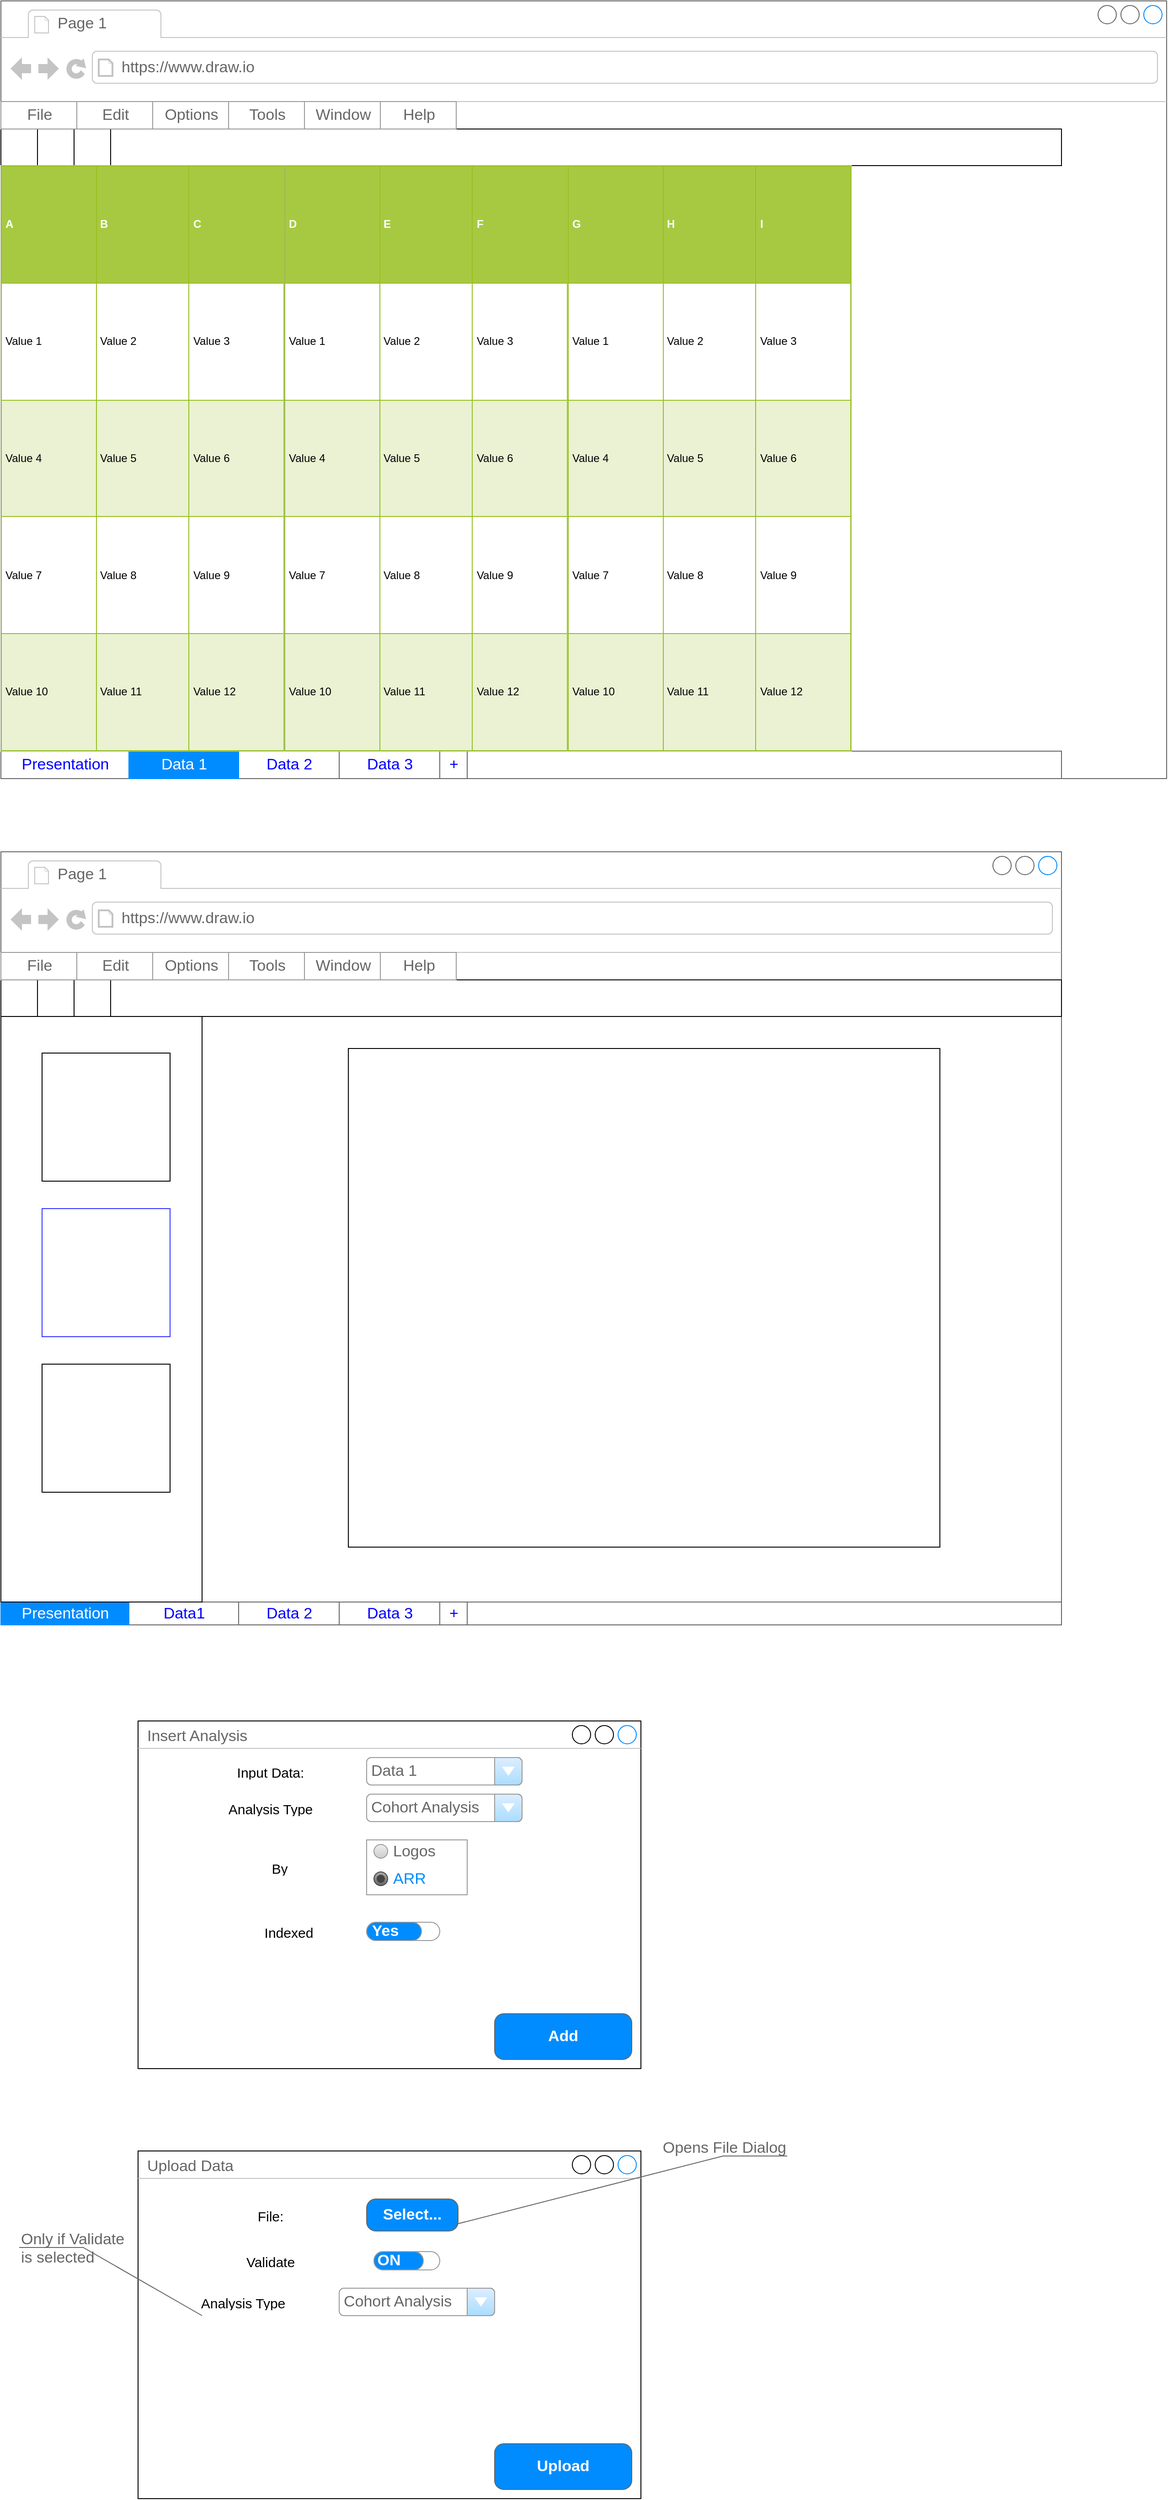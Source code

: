 <mxfile version="20.2.3" type="github">
  <diagram id="g1hcMKmjUBXz2dXKjl8z" name="Page-1">
    <mxGraphModel dx="1550" dy="852" grid="1" gridSize="10" guides="1" tooltips="1" connect="1" arrows="1" fold="1" page="1" pageScale="1" pageWidth="850" pageHeight="1100" math="0" shadow="0">
      <root>
        <mxCell id="0" />
        <mxCell id="1" parent="0" />
        <mxCell id="Z0eurx_jqAgqKmBtyaEW-46" value="" style="strokeWidth=1;shadow=0;dashed=0;align=center;html=1;shape=mxgraph.mockup.containers.browserWindow;rSize=0;strokeColor=#666666;strokeColor2=#008cff;strokeColor3=#c4c4c4;mainText=,;recursiveResize=0;" vertex="1" parent="1">
          <mxGeometry y="1040" width="1275" height="850" as="geometry" />
        </mxCell>
        <mxCell id="Z0eurx_jqAgqKmBtyaEW-47" value="Page 1" style="strokeWidth=1;shadow=0;dashed=0;align=center;html=1;shape=mxgraph.mockup.containers.anchor;fontSize=17;fontColor=#666666;align=left;" vertex="1" parent="Z0eurx_jqAgqKmBtyaEW-46">
          <mxGeometry x="60" y="12" width="110" height="26" as="geometry" />
        </mxCell>
        <mxCell id="Z0eurx_jqAgqKmBtyaEW-48" value="https://www.draw.io" style="strokeWidth=1;shadow=0;dashed=0;align=center;html=1;shape=mxgraph.mockup.containers.anchor;rSize=0;fontSize=17;fontColor=#666666;align=left;" vertex="1" parent="Z0eurx_jqAgqKmBtyaEW-46">
          <mxGeometry x="130" y="60" width="250" height="26" as="geometry" />
        </mxCell>
        <mxCell id="Z0eurx_jqAgqKmBtyaEW-50" value="" style="rounded=0;whiteSpace=wrap;html=1;" vertex="1" parent="Z0eurx_jqAgqKmBtyaEW-46">
          <mxGeometry y="140" width="1160" height="40" as="geometry" />
        </mxCell>
        <mxCell id="Z0eurx_jqAgqKmBtyaEW-54" value="" style="rounded=0;whiteSpace=wrap;html=1;" vertex="1" parent="Z0eurx_jqAgqKmBtyaEW-46">
          <mxGeometry y="140" width="40" height="40" as="geometry" />
        </mxCell>
        <mxCell id="Z0eurx_jqAgqKmBtyaEW-55" value="" style="rounded=0;whiteSpace=wrap;html=1;" vertex="1" parent="Z0eurx_jqAgqKmBtyaEW-46">
          <mxGeometry x="40" y="140" width="40" height="40" as="geometry" />
        </mxCell>
        <mxCell id="Z0eurx_jqAgqKmBtyaEW-56" value="" style="rounded=0;whiteSpace=wrap;html=1;" vertex="1" parent="Z0eurx_jqAgqKmBtyaEW-46">
          <mxGeometry x="80" y="140" width="40" height="40" as="geometry" />
        </mxCell>
        <mxCell id="Z0eurx_jqAgqKmBtyaEW-57" value="" style="strokeWidth=1;shadow=0;dashed=0;align=center;html=1;shape=mxgraph.mockup.text.rrect;rSize=0;strokeColor=#666666;" vertex="1" parent="Z0eurx_jqAgqKmBtyaEW-46">
          <mxGeometry y="820" width="1160" height="30" as="geometry" />
        </mxCell>
        <mxCell id="Z0eurx_jqAgqKmBtyaEW-58" value="&lt;div&gt;Presentation&lt;/div&gt;" style="strokeColor=inherit;fillColor=inherit;gradientColor=inherit;strokeWidth=1;shadow=0;dashed=0;align=center;html=1;shape=mxgraph.mockup.text.rrect;rSize=0;fontSize=17;fontColor=#0000ff;" vertex="1" parent="Z0eurx_jqAgqKmBtyaEW-57">
          <mxGeometry width="140" height="30" as="geometry" />
        </mxCell>
        <mxCell id="Z0eurx_jqAgqKmBtyaEW-59" value="Data 2" style="strokeColor=inherit;fillColor=inherit;gradientColor=inherit;strokeWidth=1;shadow=0;dashed=0;align=center;html=1;shape=mxgraph.mockup.text.rrect;rSize=0;fontSize=17;fontColor=#0000ff;" vertex="1" parent="Z0eurx_jqAgqKmBtyaEW-57">
          <mxGeometry x="260" width="110" height="30" as="geometry" />
        </mxCell>
        <mxCell id="Z0eurx_jqAgqKmBtyaEW-61" value="+" style="strokeColor=inherit;fillColor=inherit;gradientColor=inherit;strokeWidth=1;shadow=0;dashed=0;align=center;html=1;shape=mxgraph.mockup.text.rrect;rSize=0;fontSize=17;fontColor=#0000ff;" vertex="1" parent="Z0eurx_jqAgqKmBtyaEW-57">
          <mxGeometry x="480" width="30" height="30" as="geometry" />
        </mxCell>
        <mxCell id="Z0eurx_jqAgqKmBtyaEW-62" value="Data 3" style="strokeColor=inherit;fillColor=inherit;gradientColor=inherit;strokeWidth=1;shadow=0;dashed=0;align=center;html=1;shape=mxgraph.mockup.text.rrect;rSize=0;fontSize=17;fontColor=#0000ff;" vertex="1" parent="Z0eurx_jqAgqKmBtyaEW-57">
          <mxGeometry x="370" width="110" height="30" as="geometry" />
        </mxCell>
        <mxCell id="Z0eurx_jqAgqKmBtyaEW-60" value="&lt;div&gt;Data 1&lt;/div&gt;" style="strokeWidth=1;shadow=0;dashed=0;align=center;html=1;shape=mxgraph.mockup.text.rrect;rSize=0;fontSize=17;fontColor=#ffffff;fillColor=#008cff;strokeColor=#008cff;" vertex="1" parent="Z0eurx_jqAgqKmBtyaEW-57">
          <mxGeometry x="140" width="120" height="30" as="geometry" />
        </mxCell>
        <mxCell id="Z0eurx_jqAgqKmBtyaEW-106" value="" style="strokeWidth=1;shadow=0;dashed=0;align=center;html=1;shape=mxgraph.mockup.forms.rrect;rSize=0;strokeColor=#999999;fillColor=#FFFFFF;" vertex="1" parent="Z0eurx_jqAgqKmBtyaEW-46">
          <mxGeometry y="110" width="498" height="30" as="geometry" />
        </mxCell>
        <mxCell id="Z0eurx_jqAgqKmBtyaEW-107" value="File" style="strokeColor=inherit;fillColor=inherit;gradientColor=inherit;strokeWidth=1;shadow=0;dashed=0;align=center;html=1;shape=mxgraph.mockup.forms.rrect;rSize=0;fontSize=17;fontColor=#666666;" vertex="1" parent="Z0eurx_jqAgqKmBtyaEW-106">
          <mxGeometry width="83" height="30" as="geometry" />
        </mxCell>
        <mxCell id="Z0eurx_jqAgqKmBtyaEW-108" value="Edit" style="strokeColor=inherit;fillColor=inherit;gradientColor=inherit;strokeWidth=1;shadow=0;dashed=0;align=center;html=1;shape=mxgraph.mockup.forms.rrect;rSize=0;fontSize=17;fontColor=#666666;" vertex="1" parent="Z0eurx_jqAgqKmBtyaEW-106">
          <mxGeometry x="83" width="83" height="30" as="geometry" />
        </mxCell>
        <mxCell id="Z0eurx_jqAgqKmBtyaEW-109" value="Options" style="strokeColor=inherit;fillColor=inherit;gradientColor=inherit;strokeWidth=1;shadow=0;dashed=0;align=center;html=1;shape=mxgraph.mockup.forms.rrect;rSize=0;fontSize=17;fontColor=#666666;" vertex="1" parent="Z0eurx_jqAgqKmBtyaEW-106">
          <mxGeometry x="166" width="83" height="30" as="geometry" />
        </mxCell>
        <mxCell id="Z0eurx_jqAgqKmBtyaEW-110" value="Tools" style="strokeColor=inherit;fillColor=inherit;gradientColor=inherit;strokeWidth=1;shadow=0;dashed=0;align=center;html=1;shape=mxgraph.mockup.forms.rrect;rSize=0;fontSize=17;fontColor=#666666;" vertex="1" parent="Z0eurx_jqAgqKmBtyaEW-106">
          <mxGeometry x="249" width="83" height="30" as="geometry" />
        </mxCell>
        <mxCell id="Z0eurx_jqAgqKmBtyaEW-111" value="Window" style="strokeColor=inherit;fillColor=inherit;gradientColor=inherit;strokeWidth=1;shadow=0;dashed=0;align=center;html=1;shape=mxgraph.mockup.forms.rrect;rSize=0;fontSize=17;fontColor=#666666;" vertex="1" parent="Z0eurx_jqAgqKmBtyaEW-106">
          <mxGeometry x="332" width="83" height="30" as="geometry" />
        </mxCell>
        <mxCell id="Z0eurx_jqAgqKmBtyaEW-112" value="Help" style="strokeColor=inherit;fillColor=inherit;gradientColor=inherit;strokeWidth=1;shadow=0;dashed=0;align=center;html=1;shape=mxgraph.mockup.forms.rrect;rSize=0;fontSize=17;fontColor=#666666;" vertex="1" parent="Z0eurx_jqAgqKmBtyaEW-106">
          <mxGeometry x="415" width="83" height="30" as="geometry" />
        </mxCell>
        <mxCell id="Z0eurx_jqAgqKmBtyaEW-174" value="&lt;table style=&quot;width:100%;height:100%;border-collapse:collapse;&quot; width=&quot;100%&quot; height=&quot;100%&quot; cellpadding=&quot;4&quot; border=&quot;1&quot;&gt;&lt;tbody&gt;&lt;tr style=&quot;background-color:#A7C942;color:#ffffff;border:1px solid #98bf21;&quot;&gt;&lt;th align=&quot;left&quot;&gt;A&lt;/th&gt;&lt;th align=&quot;left&quot;&gt;B&lt;/th&gt;&lt;th align=&quot;left&quot;&gt;C&lt;br&gt;&lt;/th&gt;&lt;/tr&gt;&lt;tr style=&quot;border:1px solid #98bf21;&quot;&gt;&lt;td&gt;Value 1&lt;/td&gt;&lt;td&gt;Value 2&lt;/td&gt;&lt;td&gt;Value 3&lt;/td&gt;&lt;/tr&gt;&lt;tr style=&quot;background-color:#EAF2D3;border:1px solid #98bf21;&quot;&gt;&lt;td&gt;Value 4&lt;/td&gt;&lt;td&gt;Value 5&lt;/td&gt;&lt;td&gt;Value 6&lt;/td&gt;&lt;/tr&gt;&lt;tr style=&quot;border:1px solid #98bf21;&quot;&gt;&lt;td&gt;Value 7&lt;/td&gt;&lt;td&gt;Value 8&lt;/td&gt;&lt;td&gt;Value 9&lt;/td&gt;&lt;/tr&gt;&lt;tr style=&quot;background-color:#EAF2D3;border:1px solid #98bf21;&quot;&gt;&lt;td&gt;Value 10&lt;/td&gt;&lt;td&gt;Value 11&lt;/td&gt;&lt;td&gt;Value 12&lt;/td&gt;&lt;/tr&gt;&lt;/tbody&gt;&lt;/table&gt;" style="text;html=1;strokeColor=#c0c0c0;fillColor=#ffffff;overflow=fill;rounded=0;" vertex="1" parent="Z0eurx_jqAgqKmBtyaEW-46">
          <mxGeometry y="180" width="310" height="640" as="geometry" />
        </mxCell>
        <mxCell id="Z0eurx_jqAgqKmBtyaEW-197" value="&lt;table style=&quot;width:100%;height:100%;border-collapse:collapse;&quot; width=&quot;100%&quot; height=&quot;100%&quot; cellpadding=&quot;4&quot; border=&quot;1&quot;&gt;&lt;tbody&gt;&lt;tr style=&quot;background-color:#A7C942;color:#ffffff;border:1px solid #98bf21;&quot;&gt;&lt;th align=&quot;left&quot;&gt;D&lt;/th&gt;&lt;th align=&quot;left&quot;&gt;E&lt;br&gt;&lt;/th&gt;&lt;th align=&quot;left&quot;&gt;F&lt;br&gt;&lt;/th&gt;&lt;/tr&gt;&lt;tr style=&quot;border:1px solid #98bf21;&quot;&gt;&lt;td&gt;Value 1&lt;/td&gt;&lt;td&gt;Value 2&lt;/td&gt;&lt;td&gt;Value 3&lt;/td&gt;&lt;/tr&gt;&lt;tr style=&quot;background-color:#EAF2D3;border:1px solid #98bf21;&quot;&gt;&lt;td&gt;Value 4&lt;/td&gt;&lt;td&gt;Value 5&lt;/td&gt;&lt;td&gt;Value 6&lt;/td&gt;&lt;/tr&gt;&lt;tr style=&quot;border:1px solid #98bf21;&quot;&gt;&lt;td&gt;Value 7&lt;/td&gt;&lt;td&gt;Value 8&lt;/td&gt;&lt;td&gt;Value 9&lt;/td&gt;&lt;/tr&gt;&lt;tr style=&quot;background-color:#EAF2D3;border:1px solid #98bf21;&quot;&gt;&lt;td&gt;Value 10&lt;/td&gt;&lt;td&gt;Value 11&lt;/td&gt;&lt;td&gt;Value 12&lt;/td&gt;&lt;/tr&gt;&lt;/tbody&gt;&lt;/table&gt;" style="text;html=1;strokeColor=#c0c0c0;fillColor=#ffffff;overflow=fill;rounded=0;" vertex="1" parent="Z0eurx_jqAgqKmBtyaEW-46">
          <mxGeometry x="310" y="180" width="310" height="640" as="geometry" />
        </mxCell>
        <mxCell id="Z0eurx_jqAgqKmBtyaEW-198" value="&lt;table style=&quot;width:100%;height:100%;border-collapse:collapse;&quot; width=&quot;100%&quot; height=&quot;100%&quot; cellpadding=&quot;4&quot; border=&quot;1&quot;&gt;&lt;tbody&gt;&lt;tr style=&quot;background-color:#A7C942;color:#ffffff;border:1px solid #98bf21;&quot;&gt;&lt;th align=&quot;left&quot;&gt;G&lt;/th&gt;&lt;th align=&quot;left&quot;&gt;H&lt;/th&gt;&lt;th align=&quot;left&quot;&gt;I&lt;br&gt;&lt;/th&gt;&lt;/tr&gt;&lt;tr style=&quot;border:1px solid #98bf21;&quot;&gt;&lt;td&gt;Value 1&lt;/td&gt;&lt;td&gt;Value 2&lt;/td&gt;&lt;td&gt;Value 3&lt;/td&gt;&lt;/tr&gt;&lt;tr style=&quot;background-color:#EAF2D3;border:1px solid #98bf21;&quot;&gt;&lt;td&gt;Value 4&lt;/td&gt;&lt;td&gt;Value 5&lt;/td&gt;&lt;td&gt;Value 6&lt;/td&gt;&lt;/tr&gt;&lt;tr style=&quot;border:1px solid #98bf21;&quot;&gt;&lt;td&gt;Value 7&lt;/td&gt;&lt;td&gt;Value 8&lt;/td&gt;&lt;td&gt;Value 9&lt;/td&gt;&lt;/tr&gt;&lt;tr style=&quot;background-color:#EAF2D3;border:1px solid #98bf21;&quot;&gt;&lt;td&gt;Value 10&lt;/td&gt;&lt;td&gt;Value 11&lt;/td&gt;&lt;td&gt;Value 12&lt;/td&gt;&lt;/tr&gt;&lt;/tbody&gt;&lt;/table&gt;" style="text;html=1;strokeColor=#c0c0c0;fillColor=#ffffff;overflow=fill;rounded=0;" vertex="1" parent="Z0eurx_jqAgqKmBtyaEW-46">
          <mxGeometry x="620" y="180" width="310" height="640" as="geometry" />
        </mxCell>
        <mxCell id="Z0eurx_jqAgqKmBtyaEW-200" value="" style="strokeWidth=1;shadow=0;dashed=0;align=center;html=1;shape=mxgraph.mockup.containers.browserWindow;rSize=0;strokeColor=#666666;strokeColor2=#008cff;strokeColor3=#c4c4c4;mainText=,;recursiveResize=0;" vertex="1" parent="1">
          <mxGeometry y="1970" width="1160" height="845" as="geometry" />
        </mxCell>
        <mxCell id="Z0eurx_jqAgqKmBtyaEW-201" value="Page 1" style="strokeWidth=1;shadow=0;dashed=0;align=center;html=1;shape=mxgraph.mockup.containers.anchor;fontSize=17;fontColor=#666666;align=left;" vertex="1" parent="Z0eurx_jqAgqKmBtyaEW-200">
          <mxGeometry x="60" y="12" width="110" height="26" as="geometry" />
        </mxCell>
        <mxCell id="Z0eurx_jqAgqKmBtyaEW-202" value="https://www.draw.io" style="strokeWidth=1;shadow=0;dashed=0;align=center;html=1;shape=mxgraph.mockup.containers.anchor;rSize=0;fontSize=17;fontColor=#666666;align=left;" vertex="1" parent="Z0eurx_jqAgqKmBtyaEW-200">
          <mxGeometry x="130" y="60" width="250" height="26" as="geometry" />
        </mxCell>
        <mxCell id="Z0eurx_jqAgqKmBtyaEW-203" value="" style="rounded=0;whiteSpace=wrap;html=1;" vertex="1" parent="Z0eurx_jqAgqKmBtyaEW-200">
          <mxGeometry y="140" width="1160" height="40" as="geometry" />
        </mxCell>
        <mxCell id="Z0eurx_jqAgqKmBtyaEW-204" value="" style="rounded=0;whiteSpace=wrap;html=1;" vertex="1" parent="Z0eurx_jqAgqKmBtyaEW-200">
          <mxGeometry y="140" width="40" height="40" as="geometry" />
        </mxCell>
        <mxCell id="Z0eurx_jqAgqKmBtyaEW-205" value="" style="rounded=0;whiteSpace=wrap;html=1;" vertex="1" parent="Z0eurx_jqAgqKmBtyaEW-200">
          <mxGeometry x="40" y="140" width="40" height="40" as="geometry" />
        </mxCell>
        <mxCell id="Z0eurx_jqAgqKmBtyaEW-206" value="" style="rounded=0;whiteSpace=wrap;html=1;" vertex="1" parent="Z0eurx_jqAgqKmBtyaEW-200">
          <mxGeometry x="80" y="140" width="40" height="40" as="geometry" />
        </mxCell>
        <mxCell id="Z0eurx_jqAgqKmBtyaEW-207" value="" style="strokeWidth=1;shadow=0;dashed=0;align=center;html=1;shape=mxgraph.mockup.text.rrect;rSize=0;strokeColor=#666666;" vertex="1" parent="Z0eurx_jqAgqKmBtyaEW-200">
          <mxGeometry y="820" width="1160" height="25" as="geometry" />
        </mxCell>
        <mxCell id="Z0eurx_jqAgqKmBtyaEW-208" value="Data1" style="strokeColor=inherit;fillColor=inherit;gradientColor=inherit;strokeWidth=1;shadow=0;dashed=0;align=center;html=1;shape=mxgraph.mockup.text.rrect;rSize=0;fontSize=17;fontColor=#0000ff;" vertex="1" parent="Z0eurx_jqAgqKmBtyaEW-207">
          <mxGeometry x="140" width="120" height="25" as="geometry" />
        </mxCell>
        <mxCell id="Z0eurx_jqAgqKmBtyaEW-209" value="Data 2" style="strokeColor=inherit;fillColor=inherit;gradientColor=inherit;strokeWidth=1;shadow=0;dashed=0;align=center;html=1;shape=mxgraph.mockup.text.rrect;rSize=0;fontSize=17;fontColor=#0000ff;" vertex="1" parent="Z0eurx_jqAgqKmBtyaEW-207">
          <mxGeometry x="260" width="110" height="25" as="geometry" />
        </mxCell>
        <mxCell id="Z0eurx_jqAgqKmBtyaEW-210" value="Presentation" style="strokeWidth=1;shadow=0;dashed=0;align=center;html=1;shape=mxgraph.mockup.text.rrect;rSize=0;fontSize=17;fontColor=#ffffff;fillColor=#008cff;strokeColor=#008cff;" vertex="1" parent="Z0eurx_jqAgqKmBtyaEW-207">
          <mxGeometry width="140" height="25" as="geometry" />
        </mxCell>
        <mxCell id="Z0eurx_jqAgqKmBtyaEW-211" value="+" style="strokeColor=inherit;fillColor=inherit;gradientColor=inherit;strokeWidth=1;shadow=0;dashed=0;align=center;html=1;shape=mxgraph.mockup.text.rrect;rSize=0;fontSize=17;fontColor=#0000ff;" vertex="1" parent="Z0eurx_jqAgqKmBtyaEW-207">
          <mxGeometry x="480" width="30" height="25" as="geometry" />
        </mxCell>
        <mxCell id="Z0eurx_jqAgqKmBtyaEW-212" value="Data 3" style="strokeColor=inherit;fillColor=inherit;gradientColor=inherit;strokeWidth=1;shadow=0;dashed=0;align=center;html=1;shape=mxgraph.mockup.text.rrect;rSize=0;fontSize=17;fontColor=#0000ff;" vertex="1" parent="Z0eurx_jqAgqKmBtyaEW-207">
          <mxGeometry x="370" width="110" height="25" as="geometry" />
        </mxCell>
        <mxCell id="Z0eurx_jqAgqKmBtyaEW-213" value="" style="rounded=0;whiteSpace=wrap;html=1;" vertex="1" parent="Z0eurx_jqAgqKmBtyaEW-200">
          <mxGeometry x="380" y="215" width="647" height="545" as="geometry" />
        </mxCell>
        <mxCell id="Z0eurx_jqAgqKmBtyaEW-214" value="" style="rounded=0;whiteSpace=wrap;html=1;" vertex="1" parent="Z0eurx_jqAgqKmBtyaEW-200">
          <mxGeometry y="180" width="220" height="640" as="geometry" />
        </mxCell>
        <mxCell id="Z0eurx_jqAgqKmBtyaEW-215" value="" style="whiteSpace=wrap;html=1;aspect=fixed;" vertex="1" parent="Z0eurx_jqAgqKmBtyaEW-200">
          <mxGeometry x="45" y="220" width="140" height="140" as="geometry" />
        </mxCell>
        <mxCell id="Z0eurx_jqAgqKmBtyaEW-216" value="" style="whiteSpace=wrap;html=1;aspect=fixed;strokeColor=#3333FF;" vertex="1" parent="Z0eurx_jqAgqKmBtyaEW-200">
          <mxGeometry x="45" y="390" width="140" height="140" as="geometry" />
        </mxCell>
        <mxCell id="Z0eurx_jqAgqKmBtyaEW-217" value="" style="whiteSpace=wrap;html=1;aspect=fixed;" vertex="1" parent="Z0eurx_jqAgqKmBtyaEW-200">
          <mxGeometry x="45" y="560" width="140" height="140" as="geometry" />
        </mxCell>
        <mxCell id="Z0eurx_jqAgqKmBtyaEW-218" value="" style="strokeWidth=1;shadow=0;dashed=0;align=center;html=1;shape=mxgraph.mockup.forms.rrect;rSize=0;strokeColor=#999999;fillColor=#FFFFFF;" vertex="1" parent="Z0eurx_jqAgqKmBtyaEW-200">
          <mxGeometry y="110" width="498" height="30" as="geometry" />
        </mxCell>
        <mxCell id="Z0eurx_jqAgqKmBtyaEW-219" value="File" style="strokeColor=inherit;fillColor=inherit;gradientColor=inherit;strokeWidth=1;shadow=0;dashed=0;align=center;html=1;shape=mxgraph.mockup.forms.rrect;rSize=0;fontSize=17;fontColor=#666666;" vertex="1" parent="Z0eurx_jqAgqKmBtyaEW-218">
          <mxGeometry width="83" height="30" as="geometry" />
        </mxCell>
        <mxCell id="Z0eurx_jqAgqKmBtyaEW-220" value="Edit" style="strokeColor=inherit;fillColor=inherit;gradientColor=inherit;strokeWidth=1;shadow=0;dashed=0;align=center;html=1;shape=mxgraph.mockup.forms.rrect;rSize=0;fontSize=17;fontColor=#666666;" vertex="1" parent="Z0eurx_jqAgqKmBtyaEW-218">
          <mxGeometry x="83" width="83" height="30" as="geometry" />
        </mxCell>
        <mxCell id="Z0eurx_jqAgqKmBtyaEW-221" value="Options" style="strokeColor=inherit;fillColor=inherit;gradientColor=inherit;strokeWidth=1;shadow=0;dashed=0;align=center;html=1;shape=mxgraph.mockup.forms.rrect;rSize=0;fontSize=17;fontColor=#666666;" vertex="1" parent="Z0eurx_jqAgqKmBtyaEW-218">
          <mxGeometry x="166" width="83" height="30" as="geometry" />
        </mxCell>
        <mxCell id="Z0eurx_jqAgqKmBtyaEW-222" value="Tools" style="strokeColor=inherit;fillColor=inherit;gradientColor=inherit;strokeWidth=1;shadow=0;dashed=0;align=center;html=1;shape=mxgraph.mockup.forms.rrect;rSize=0;fontSize=17;fontColor=#666666;" vertex="1" parent="Z0eurx_jqAgqKmBtyaEW-218">
          <mxGeometry x="249" width="83" height="30" as="geometry" />
        </mxCell>
        <mxCell id="Z0eurx_jqAgqKmBtyaEW-223" value="Window" style="strokeColor=inherit;fillColor=inherit;gradientColor=inherit;strokeWidth=1;shadow=0;dashed=0;align=center;html=1;shape=mxgraph.mockup.forms.rrect;rSize=0;fontSize=17;fontColor=#666666;" vertex="1" parent="Z0eurx_jqAgqKmBtyaEW-218">
          <mxGeometry x="332" width="83" height="30" as="geometry" />
        </mxCell>
        <mxCell id="Z0eurx_jqAgqKmBtyaEW-224" value="Help" style="strokeColor=inherit;fillColor=inherit;gradientColor=inherit;strokeWidth=1;shadow=0;dashed=0;align=center;html=1;shape=mxgraph.mockup.forms.rrect;rSize=0;fontSize=17;fontColor=#666666;" vertex="1" parent="Z0eurx_jqAgqKmBtyaEW-218">
          <mxGeometry x="415" width="83" height="30" as="geometry" />
        </mxCell>
        <mxCell id="Z0eurx_jqAgqKmBtyaEW-225" value="Insert Analysis" style="strokeWidth=1;shadow=0;dashed=0;align=center;html=1;shape=mxgraph.mockup.containers.window;align=left;verticalAlign=top;spacingLeft=8;strokeColor2=#008cff;strokeColor3=#c4c4c4;fontColor=#666666;mainText=;fontSize=17;labelBackgroundColor=none;fillColor=#FFFFFF;" vertex="1" parent="1">
          <mxGeometry x="150" y="2920" width="550" height="380" as="geometry" />
        </mxCell>
        <mxCell id="Z0eurx_jqAgqKmBtyaEW-226" value="&lt;div&gt;Data 1&lt;/div&gt;" style="strokeWidth=1;shadow=0;dashed=0;align=center;html=1;shape=mxgraph.mockup.forms.comboBox;strokeColor=#999999;fillColor=#ddeeff;align=left;fillColor2=#aaddff;mainText=;fontColor=#666666;fontSize=17;spacingLeft=3;" vertex="1" parent="1">
          <mxGeometry x="400" y="2960" width="170" height="30" as="geometry" />
        </mxCell>
        <UserObject label="Input Data:" placeholders="1" name="Variable" id="Z0eurx_jqAgqKmBtyaEW-230">
          <mxCell style="text;html=1;strokeColor=none;fillColor=none;align=center;verticalAlign=middle;whiteSpace=wrap;overflow=hidden;fontSize=15;" vertex="1" parent="1">
            <mxGeometry x="220" y="2965" width="150" height="20" as="geometry" />
          </mxCell>
        </UserObject>
        <mxCell id="Z0eurx_jqAgqKmBtyaEW-231" value="Cohort Analysis" style="strokeWidth=1;shadow=0;dashed=0;align=center;html=1;shape=mxgraph.mockup.forms.comboBox;strokeColor=#999999;fillColor=#ddeeff;align=left;fillColor2=#aaddff;mainText=;fontColor=#666666;fontSize=17;spacingLeft=3;" vertex="1" parent="1">
          <mxGeometry x="400" y="3000" width="170" height="30" as="geometry" />
        </mxCell>
        <UserObject label="Analysis Type" placeholders="1" name="Variable" id="Z0eurx_jqAgqKmBtyaEW-232">
          <mxCell style="text;html=1;strokeColor=none;fillColor=none;align=center;verticalAlign=middle;whiteSpace=wrap;overflow=hidden;fontSize=15;" vertex="1" parent="1">
            <mxGeometry x="220" y="3005" width="150" height="20" as="geometry" />
          </mxCell>
        </UserObject>
        <mxCell id="Z0eurx_jqAgqKmBtyaEW-233" value="Add" style="strokeWidth=1;shadow=0;dashed=0;align=center;html=1;shape=mxgraph.mockup.buttons.button;strokeColor=#666666;fontColor=#ffffff;mainText=;buttonStyle=round;fontSize=17;fontStyle=1;fillColor=#008cff;whiteSpace=wrap;" vertex="1" parent="1">
          <mxGeometry x="540" y="3240" width="150" height="50" as="geometry" />
        </mxCell>
        <mxCell id="Z0eurx_jqAgqKmBtyaEW-234" value="" style="strokeWidth=1;shadow=0;dashed=0;align=center;html=1;shape=mxgraph.mockup.forms.rrect;rSize=0;strokeColor=#999999;fillColor=#ffffff;recursiveResize=0;fontSize=15;" vertex="1" parent="1">
          <mxGeometry x="400" y="3050" width="110" height="60" as="geometry" />
        </mxCell>
        <mxCell id="Z0eurx_jqAgqKmBtyaEW-236" value="Logos" style="shape=ellipse;rSize=0;fillColor=#eeeeee;strokeColor=#999999;gradientColor=#cccccc;html=1;align=left;spacingLeft=4;fontSize=17;fontColor=#666666;labelPosition=right;" vertex="1" parent="Z0eurx_jqAgqKmBtyaEW-234">
          <mxGeometry x="8" y="5" width="15" height="15" as="geometry" />
        </mxCell>
        <mxCell id="Z0eurx_jqAgqKmBtyaEW-237" value="ARR" style="shape=ellipse;rSize=0;fillColor=#aaaaaa;strokeColor=#444444;gradientColor=#666666;html=1;align=left;spacingLeft=4;fontSize=17;fontColor=#008cff;labelPosition=right;" vertex="1" parent="Z0eurx_jqAgqKmBtyaEW-234">
          <mxGeometry x="8" y="35" width="15" height="15" as="geometry" />
        </mxCell>
        <mxCell id="Z0eurx_jqAgqKmBtyaEW-238" value="" style="shape=ellipse;fillColor=#444444;strokeColor=none;html=1;fontSize=15;" vertex="1" parent="Z0eurx_jqAgqKmBtyaEW-237">
          <mxGeometry x="3" y="3" width="9" height="9" as="geometry" />
        </mxCell>
        <UserObject label="By" placeholders="1" name="Variable" id="Z0eurx_jqAgqKmBtyaEW-242">
          <mxCell style="text;html=1;strokeColor=none;fillColor=none;align=center;verticalAlign=middle;whiteSpace=wrap;overflow=hidden;fontSize=15;" vertex="1" parent="1">
            <mxGeometry x="230" y="3070" width="150" height="20" as="geometry" />
          </mxCell>
        </UserObject>
        <UserObject label="Indexed" placeholders="1" name="Variable" id="Z0eurx_jqAgqKmBtyaEW-243">
          <mxCell style="text;html=1;strokeColor=none;fillColor=none;align=center;verticalAlign=middle;whiteSpace=wrap;overflow=hidden;fontSize=15;" vertex="1" parent="1">
            <mxGeometry x="240" y="3140" width="150" height="20" as="geometry" />
          </mxCell>
        </UserObject>
        <mxCell id="Z0eurx_jqAgqKmBtyaEW-244" value="Yes" style="strokeWidth=1;shadow=0;dashed=0;align=center;html=1;shape=mxgraph.mockup.buttons.onOffButton;gradientColor=none;strokeColor=#999999;buttonState=on;fillColor2=#008cff;fontColor=#ffffff;fontSize=17;mainText=;spacingRight=40;fontStyle=1;" vertex="1" parent="1">
          <mxGeometry x="400" y="3140" width="80" height="20" as="geometry" />
        </mxCell>
        <mxCell id="Z0eurx_jqAgqKmBtyaEW-245" value="Upload Data" style="strokeWidth=1;shadow=0;dashed=0;align=center;html=1;shape=mxgraph.mockup.containers.window;align=left;verticalAlign=top;spacingLeft=8;strokeColor2=#008cff;strokeColor3=#c4c4c4;fontColor=#666666;mainText=;fontSize=17;labelBackgroundColor=none;fillColor=#FFFFFF;" vertex="1" parent="1">
          <mxGeometry x="150" y="3390" width="550" height="380" as="geometry" />
        </mxCell>
        <UserObject label="File:" placeholders="1" name="Variable" id="Z0eurx_jqAgqKmBtyaEW-246">
          <mxCell style="text;html=1;strokeColor=none;fillColor=none;align=center;verticalAlign=middle;whiteSpace=wrap;overflow=hidden;fontSize=15;" vertex="1" parent="1">
            <mxGeometry x="220" y="3450" width="150" height="20" as="geometry" />
          </mxCell>
        </UserObject>
        <mxCell id="Z0eurx_jqAgqKmBtyaEW-247" value="Select..." style="strokeWidth=1;shadow=0;dashed=0;align=center;html=1;shape=mxgraph.mockup.buttons.button;strokeColor=#666666;fontColor=#ffffff;mainText=;buttonStyle=round;fontSize=17;fontStyle=1;fillColor=#008cff;whiteSpace=wrap;" vertex="1" parent="1">
          <mxGeometry x="400" y="3442.5" width="100" height="35" as="geometry" />
        </mxCell>
        <UserObject label="Validate" placeholders="1" name="Variable" id="Z0eurx_jqAgqKmBtyaEW-248">
          <mxCell style="text;html=1;strokeColor=none;fillColor=none;align=center;verticalAlign=middle;whiteSpace=wrap;overflow=hidden;fontSize=15;" vertex="1" parent="1">
            <mxGeometry x="220" y="3500" width="150" height="20" as="geometry" />
          </mxCell>
        </UserObject>
        <mxCell id="Z0eurx_jqAgqKmBtyaEW-249" value="ON" style="strokeWidth=1;shadow=0;dashed=0;align=center;html=1;shape=mxgraph.mockup.buttons.onOffButton;gradientColor=none;strokeColor=#999999;buttonState=on;fillColor2=#008cff;fontColor=#ffffff;fontSize=17;mainText=;spacingRight=40;fontStyle=1;" vertex="1" parent="1">
          <mxGeometry x="408" y="3500" width="72" height="20" as="geometry" />
        </mxCell>
        <mxCell id="Z0eurx_jqAgqKmBtyaEW-253" value="Cohort Analysis" style="strokeWidth=1;shadow=0;dashed=0;align=center;html=1;shape=mxgraph.mockup.forms.comboBox;strokeColor=#999999;fillColor=#ddeeff;align=left;fillColor2=#aaddff;mainText=;fontColor=#666666;fontSize=17;spacingLeft=3;" vertex="1" parent="1">
          <mxGeometry x="370" y="3540" width="170" height="30" as="geometry" />
        </mxCell>
        <UserObject label="Analysis Type" placeholders="1" name="Variable" id="Z0eurx_jqAgqKmBtyaEW-254">
          <mxCell style="text;html=1;strokeColor=none;fillColor=none;align=center;verticalAlign=middle;whiteSpace=wrap;overflow=hidden;fontSize=15;" vertex="1" parent="1">
            <mxGeometry x="190" y="3545" width="150" height="20" as="geometry" />
          </mxCell>
        </UserObject>
        <mxCell id="Z0eurx_jqAgqKmBtyaEW-255" value="&lt;div&gt;Only if Validate &lt;br&gt;&lt;/div&gt;&lt;div&gt;is selected&lt;/div&gt;&lt;div&gt;&lt;br&gt;&lt;/div&gt;" style="strokeWidth=1;shadow=0;dashed=0;align=center;html=1;shape=mxgraph.mockup.text.callout;linkText=;textSize=17;textColor=#666666;callDir=NW;callStyle=line;fontSize=17;fontColor=#666666;align=left;verticalAlign=top;strokeColor=#666666;fillColor=#FFFFFF;" vertex="1" parent="1">
          <mxGeometry x="20" y="3470" width="200" height="100" as="geometry" />
        </mxCell>
        <mxCell id="Z0eurx_jqAgqKmBtyaEW-256" value="Upload" style="strokeWidth=1;shadow=0;dashed=0;align=center;html=1;shape=mxgraph.mockup.buttons.button;strokeColor=#666666;fontColor=#ffffff;mainText=;buttonStyle=round;fontSize=17;fontStyle=1;fillColor=#008cff;whiteSpace=wrap;" vertex="1" parent="1">
          <mxGeometry x="540" y="3710" width="150" height="50" as="geometry" />
        </mxCell>
        <mxCell id="Z0eurx_jqAgqKmBtyaEW-257" value="Opens File Dialog" style="strokeWidth=1;shadow=0;dashed=0;align=center;html=1;shape=mxgraph.mockup.text.callout;linkText=;textSize=17;textColor=#666666;callDir=NE;callStyle=line;fontSize=17;fontColor=#666666;align=right;verticalAlign=top;strokeColor=#666666;fillColor=#FFFFFF;" vertex="1" parent="1">
          <mxGeometry x="498" y="3370" width="362" height="100" as="geometry" />
        </mxCell>
      </root>
    </mxGraphModel>
  </diagram>
</mxfile>

